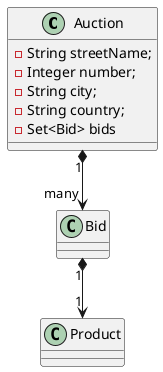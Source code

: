 @startuml

class Auction {
     - String streetName;
     - Integer number;
     - String city;
     - String country;
     - Set<Bid> bids
}
Auction "1" *--> "many" Bid

class Bid {

}
Bid "1" *--> "1" Product

class Product {

}



@enduml